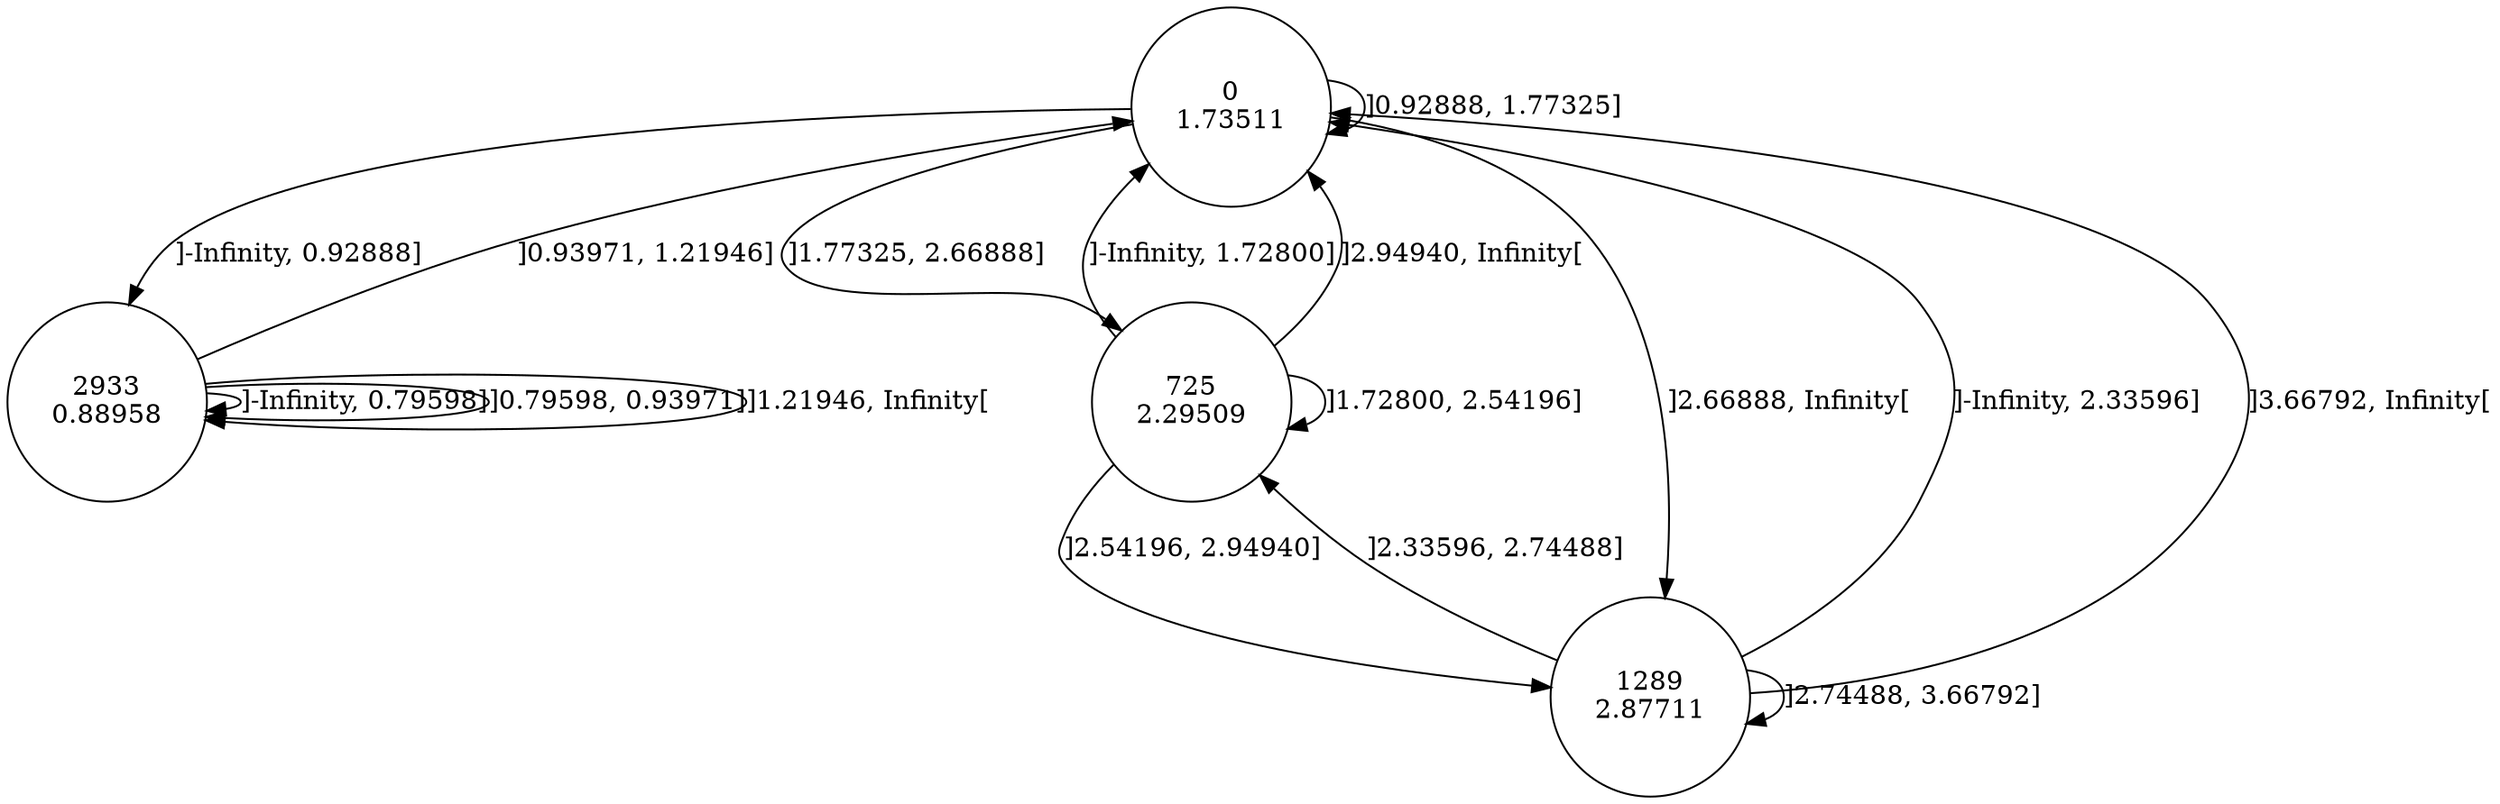 digraph DFA {
0 [shape=circle, label="0\n1.73511"];
	0 -> 2933 [label="]-Infinity, 0.92888]"];
	0 -> 0 [label="]0.92888, 1.77325]"];
	0 -> 725 [label="]1.77325, 2.66888]"];
	0 -> 1289 [label="]2.66888, Infinity["];
1289 [shape=circle, label="1289\n2.87711"];
	1289 -> 0 [label="]-Infinity, 2.33596]"];
	1289 -> 725 [label="]2.33596, 2.74488]"];
	1289 -> 1289 [label="]2.74488, 3.66792]"];
	1289 -> 0 [label="]3.66792, Infinity["];
725 [shape=circle, label="725\n2.29509"];
	725 -> 0 [label="]-Infinity, 1.72800]"];
	725 -> 725 [label="]1.72800, 2.54196]"];
	725 -> 1289 [label="]2.54196, 2.94940]"];
	725 -> 0 [label="]2.94940, Infinity["];
2933 [shape=circle, label="2933\n0.88958"];
	2933 -> 2933 [label="]-Infinity, 0.79598]"];
	2933 -> 2933 [label="]0.79598, 0.93971]"];
	2933 -> 0 [label="]0.93971, 1.21946]"];
	2933 -> 2933 [label="]1.21946, Infinity["];
}